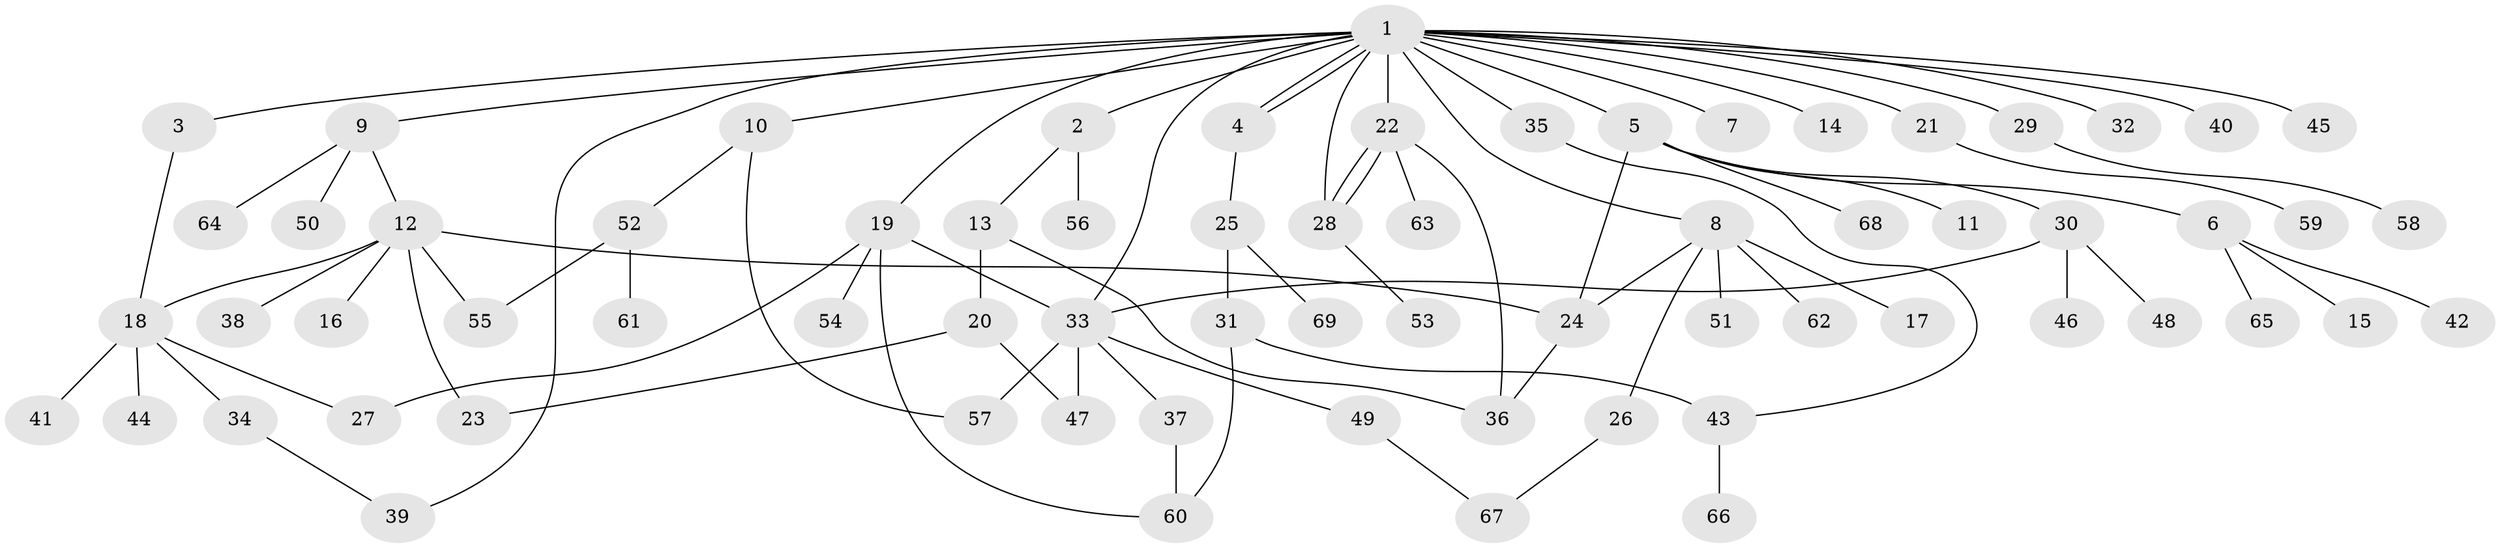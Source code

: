 // coarse degree distribution, {14: 0.047619047619047616, 1: 0.23809523809523808, 3: 0.23809523809523808, 2: 0.3333333333333333, 4: 0.09523809523809523, 6: 0.047619047619047616}
// Generated by graph-tools (version 1.1) at 2025/50/03/04/25 22:50:24]
// undirected, 69 vertices, 88 edges
graph export_dot {
  node [color=gray90,style=filled];
  1;
  2;
  3;
  4;
  5;
  6;
  7;
  8;
  9;
  10;
  11;
  12;
  13;
  14;
  15;
  16;
  17;
  18;
  19;
  20;
  21;
  22;
  23;
  24;
  25;
  26;
  27;
  28;
  29;
  30;
  31;
  32;
  33;
  34;
  35;
  36;
  37;
  38;
  39;
  40;
  41;
  42;
  43;
  44;
  45;
  46;
  47;
  48;
  49;
  50;
  51;
  52;
  53;
  54;
  55;
  56;
  57;
  58;
  59;
  60;
  61;
  62;
  63;
  64;
  65;
  66;
  67;
  68;
  69;
  1 -- 2;
  1 -- 3;
  1 -- 4;
  1 -- 4;
  1 -- 5;
  1 -- 7;
  1 -- 8;
  1 -- 9;
  1 -- 10;
  1 -- 14;
  1 -- 19;
  1 -- 21;
  1 -- 22;
  1 -- 28;
  1 -- 29;
  1 -- 32;
  1 -- 33;
  1 -- 35;
  1 -- 39;
  1 -- 40;
  1 -- 45;
  2 -- 13;
  2 -- 56;
  3 -- 18;
  4 -- 25;
  5 -- 6;
  5 -- 11;
  5 -- 24;
  5 -- 30;
  5 -- 68;
  6 -- 15;
  6 -- 42;
  6 -- 65;
  8 -- 17;
  8 -- 24;
  8 -- 26;
  8 -- 51;
  8 -- 62;
  9 -- 12;
  9 -- 50;
  9 -- 64;
  10 -- 52;
  10 -- 57;
  12 -- 16;
  12 -- 18;
  12 -- 23;
  12 -- 24;
  12 -- 38;
  12 -- 55;
  13 -- 20;
  13 -- 36;
  18 -- 27;
  18 -- 34;
  18 -- 41;
  18 -- 44;
  19 -- 27;
  19 -- 33;
  19 -- 54;
  19 -- 60;
  20 -- 23;
  20 -- 47;
  21 -- 59;
  22 -- 28;
  22 -- 28;
  22 -- 36;
  22 -- 63;
  24 -- 36;
  25 -- 31;
  25 -- 69;
  26 -- 67;
  28 -- 53;
  29 -- 58;
  30 -- 33;
  30 -- 46;
  30 -- 48;
  31 -- 43;
  31 -- 60;
  33 -- 37;
  33 -- 47;
  33 -- 49;
  33 -- 57;
  34 -- 39;
  35 -- 43;
  37 -- 60;
  43 -- 66;
  49 -- 67;
  52 -- 55;
  52 -- 61;
}
